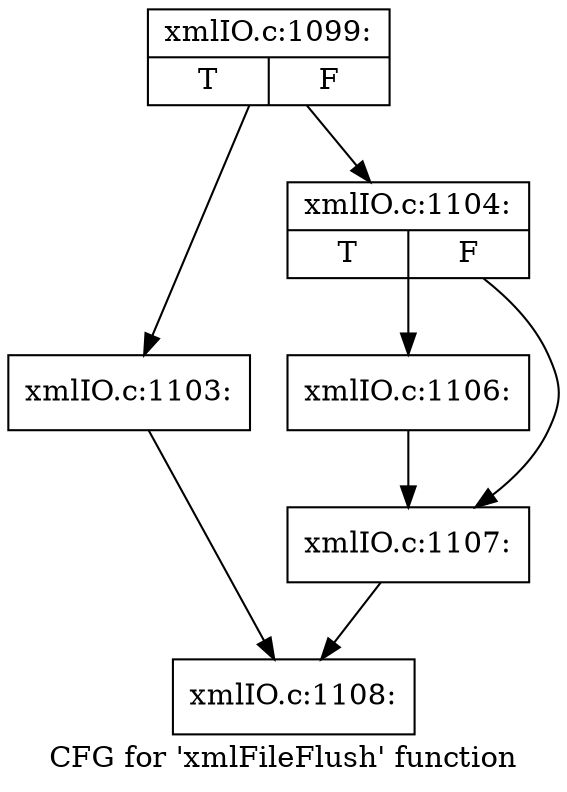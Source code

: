 digraph "CFG for 'xmlFileFlush' function" {
	label="CFG for 'xmlFileFlush' function";

	Node0x5300550 [shape=record,label="{xmlIO.c:1099:|{<s0>T|<s1>F}}"];
	Node0x5300550 -> Node0x5300aa0;
	Node0x5300550 -> Node0x5300af0;
	Node0x5300aa0 [shape=record,label="{xmlIO.c:1103:}"];
	Node0x5300aa0 -> Node0x53006b0;
	Node0x5300af0 [shape=record,label="{xmlIO.c:1104:|{<s0>T|<s1>F}}"];
	Node0x5300af0 -> Node0x53eafb0;
	Node0x5300af0 -> Node0x53eb000;
	Node0x53eafb0 [shape=record,label="{xmlIO.c:1106:}"];
	Node0x53eafb0 -> Node0x53eb000;
	Node0x53eb000 [shape=record,label="{xmlIO.c:1107:}"];
	Node0x53eb000 -> Node0x53006b0;
	Node0x53006b0 [shape=record,label="{xmlIO.c:1108:}"];
}
